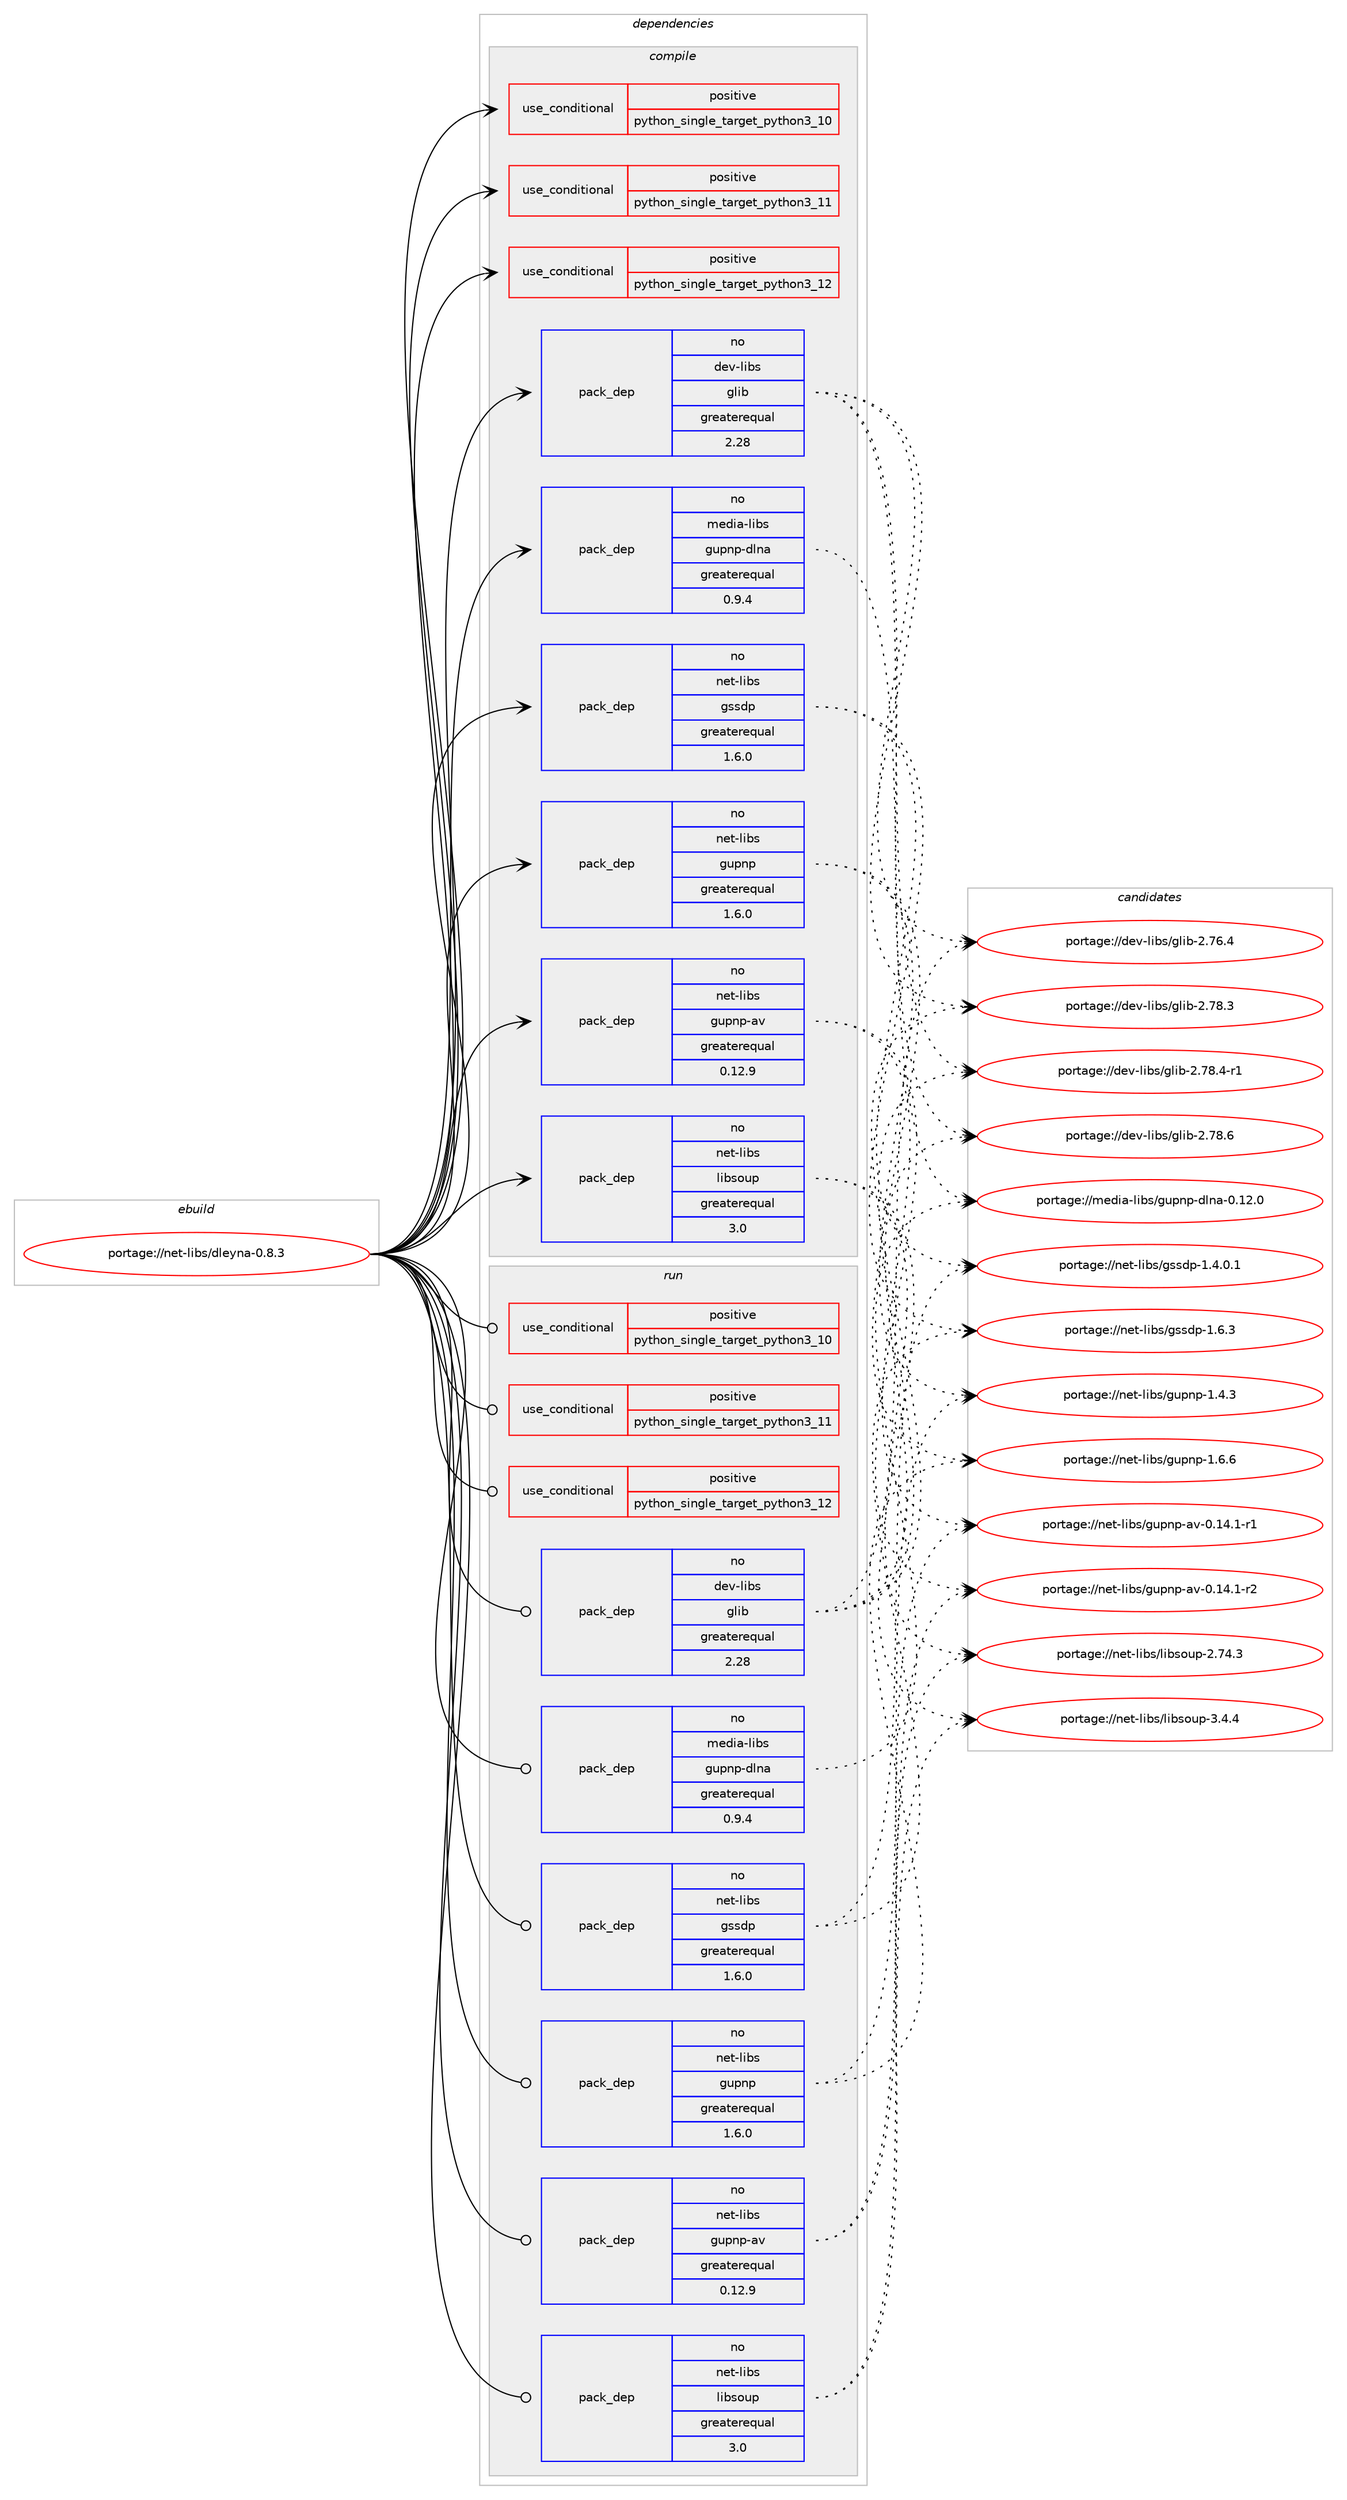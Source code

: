 digraph prolog {

# *************
# Graph options
# *************

newrank=true;
concentrate=true;
compound=true;
graph [rankdir=LR,fontname=Helvetica,fontsize=10,ranksep=1.5];#, ranksep=2.5, nodesep=0.2];
edge  [arrowhead=vee];
node  [fontname=Helvetica,fontsize=10];

# **********
# The ebuild
# **********

subgraph cluster_leftcol {
color=gray;
rank=same;
label=<<i>ebuild</i>>;
id [label="portage://net-libs/dleyna-0.8.3", color=red, width=4, href="../net-libs/dleyna-0.8.3.svg"];
}

# ****************
# The dependencies
# ****************

subgraph cluster_midcol {
color=gray;
label=<<i>dependencies</i>>;
subgraph cluster_compile {
fillcolor="#eeeeee";
style=filled;
label=<<i>compile</i>>;
subgraph cond90863 {
dependency182419 [label=<<TABLE BORDER="0" CELLBORDER="1" CELLSPACING="0" CELLPADDING="4"><TR><TD ROWSPAN="3" CELLPADDING="10">use_conditional</TD></TR><TR><TD>positive</TD></TR><TR><TD>python_single_target_python3_10</TD></TR></TABLE>>, shape=none, color=red];
# *** BEGIN UNKNOWN DEPENDENCY TYPE (TODO) ***
# dependency182419 -> package_dependency(portage://net-libs/dleyna-0.8.3,install,no,dev-lang,python,none,[,,],[slot(3.10)],[])
# *** END UNKNOWN DEPENDENCY TYPE (TODO) ***

}
id:e -> dependency182419:w [weight=20,style="solid",arrowhead="vee"];
subgraph cond90864 {
dependency182420 [label=<<TABLE BORDER="0" CELLBORDER="1" CELLSPACING="0" CELLPADDING="4"><TR><TD ROWSPAN="3" CELLPADDING="10">use_conditional</TD></TR><TR><TD>positive</TD></TR><TR><TD>python_single_target_python3_11</TD></TR></TABLE>>, shape=none, color=red];
# *** BEGIN UNKNOWN DEPENDENCY TYPE (TODO) ***
# dependency182420 -> package_dependency(portage://net-libs/dleyna-0.8.3,install,no,dev-lang,python,none,[,,],[slot(3.11)],[])
# *** END UNKNOWN DEPENDENCY TYPE (TODO) ***

}
id:e -> dependency182420:w [weight=20,style="solid",arrowhead="vee"];
subgraph cond90865 {
dependency182421 [label=<<TABLE BORDER="0" CELLBORDER="1" CELLSPACING="0" CELLPADDING="4"><TR><TD ROWSPAN="3" CELLPADDING="10">use_conditional</TD></TR><TR><TD>positive</TD></TR><TR><TD>python_single_target_python3_12</TD></TR></TABLE>>, shape=none, color=red];
# *** BEGIN UNKNOWN DEPENDENCY TYPE (TODO) ***
# dependency182421 -> package_dependency(portage://net-libs/dleyna-0.8.3,install,no,dev-lang,python,none,[,,],[slot(3.12)],[])
# *** END UNKNOWN DEPENDENCY TYPE (TODO) ***

}
id:e -> dependency182421:w [weight=20,style="solid",arrowhead="vee"];
subgraph pack88967 {
dependency182422 [label=<<TABLE BORDER="0" CELLBORDER="1" CELLSPACING="0" CELLPADDING="4" WIDTH="220"><TR><TD ROWSPAN="6" CELLPADDING="30">pack_dep</TD></TR><TR><TD WIDTH="110">no</TD></TR><TR><TD>dev-libs</TD></TR><TR><TD>glib</TD></TR><TR><TD>greaterequal</TD></TR><TR><TD>2.28</TD></TR></TABLE>>, shape=none, color=blue];
}
id:e -> dependency182422:w [weight=20,style="solid",arrowhead="vee"];
# *** BEGIN UNKNOWN DEPENDENCY TYPE (TODO) ***
# id -> package_dependency(portage://net-libs/dleyna-0.8.3,install,no,dev-libs,libxml2,none,[,,],[],[])
# *** END UNKNOWN DEPENDENCY TYPE (TODO) ***

subgraph pack88968 {
dependency182423 [label=<<TABLE BORDER="0" CELLBORDER="1" CELLSPACING="0" CELLPADDING="4" WIDTH="220"><TR><TD ROWSPAN="6" CELLPADDING="30">pack_dep</TD></TR><TR><TD WIDTH="110">no</TD></TR><TR><TD>media-libs</TD></TR><TR><TD>gupnp-dlna</TD></TR><TR><TD>greaterequal</TD></TR><TR><TD>0.9.4</TD></TR></TABLE>>, shape=none, color=blue];
}
id:e -> dependency182423:w [weight=20,style="solid",arrowhead="vee"];
subgraph pack88969 {
dependency182424 [label=<<TABLE BORDER="0" CELLBORDER="1" CELLSPACING="0" CELLPADDING="4" WIDTH="220"><TR><TD ROWSPAN="6" CELLPADDING="30">pack_dep</TD></TR><TR><TD WIDTH="110">no</TD></TR><TR><TD>net-libs</TD></TR><TR><TD>gssdp</TD></TR><TR><TD>greaterequal</TD></TR><TR><TD>1.6.0</TD></TR></TABLE>>, shape=none, color=blue];
}
id:e -> dependency182424:w [weight=20,style="solid",arrowhead="vee"];
subgraph pack88970 {
dependency182425 [label=<<TABLE BORDER="0" CELLBORDER="1" CELLSPACING="0" CELLPADDING="4" WIDTH="220"><TR><TD ROWSPAN="6" CELLPADDING="30">pack_dep</TD></TR><TR><TD WIDTH="110">no</TD></TR><TR><TD>net-libs</TD></TR><TR><TD>gupnp</TD></TR><TR><TD>greaterequal</TD></TR><TR><TD>1.6.0</TD></TR></TABLE>>, shape=none, color=blue];
}
id:e -> dependency182425:w [weight=20,style="solid",arrowhead="vee"];
subgraph pack88971 {
dependency182426 [label=<<TABLE BORDER="0" CELLBORDER="1" CELLSPACING="0" CELLPADDING="4" WIDTH="220"><TR><TD ROWSPAN="6" CELLPADDING="30">pack_dep</TD></TR><TR><TD WIDTH="110">no</TD></TR><TR><TD>net-libs</TD></TR><TR><TD>gupnp-av</TD></TR><TR><TD>greaterequal</TD></TR><TR><TD>0.12.9</TD></TR></TABLE>>, shape=none, color=blue];
}
id:e -> dependency182426:w [weight=20,style="solid",arrowhead="vee"];
subgraph pack88972 {
dependency182427 [label=<<TABLE BORDER="0" CELLBORDER="1" CELLSPACING="0" CELLPADDING="4" WIDTH="220"><TR><TD ROWSPAN="6" CELLPADDING="30">pack_dep</TD></TR><TR><TD WIDTH="110">no</TD></TR><TR><TD>net-libs</TD></TR><TR><TD>libsoup</TD></TR><TR><TD>greaterequal</TD></TR><TR><TD>3.0</TD></TR></TABLE>>, shape=none, color=blue];
}
id:e -> dependency182427:w [weight=20,style="solid",arrowhead="vee"];
# *** BEGIN UNKNOWN DEPENDENCY TYPE (TODO) ***
# id -> package_dependency(portage://net-libs/dleyna-0.8.3,install,weak,net-libs,dleyna-connector-dbus,none,[,,],[],[])
# *** END UNKNOWN DEPENDENCY TYPE (TODO) ***

# *** BEGIN UNKNOWN DEPENDENCY TYPE (TODO) ***
# id -> package_dependency(portage://net-libs/dleyna-0.8.3,install,weak,net-libs,dleyna-core,none,[,,],[],[])
# *** END UNKNOWN DEPENDENCY TYPE (TODO) ***

# *** BEGIN UNKNOWN DEPENDENCY TYPE (TODO) ***
# id -> package_dependency(portage://net-libs/dleyna-0.8.3,install,weak,net-libs,dleyna-renderer,none,[,,],[],[])
# *** END UNKNOWN DEPENDENCY TYPE (TODO) ***

# *** BEGIN UNKNOWN DEPENDENCY TYPE (TODO) ***
# id -> package_dependency(portage://net-libs/dleyna-0.8.3,install,weak,net-misc,dleyna-server,none,[,,],[],[])
# *** END UNKNOWN DEPENDENCY TYPE (TODO) ***

}
subgraph cluster_compileandrun {
fillcolor="#eeeeee";
style=filled;
label=<<i>compile and run</i>>;
}
subgraph cluster_run {
fillcolor="#eeeeee";
style=filled;
label=<<i>run</i>>;
subgraph cond90866 {
dependency182428 [label=<<TABLE BORDER="0" CELLBORDER="1" CELLSPACING="0" CELLPADDING="4"><TR><TD ROWSPAN="3" CELLPADDING="10">use_conditional</TD></TR><TR><TD>positive</TD></TR><TR><TD>python_single_target_python3_10</TD></TR></TABLE>>, shape=none, color=red];
# *** BEGIN UNKNOWN DEPENDENCY TYPE (TODO) ***
# dependency182428 -> package_dependency(portage://net-libs/dleyna-0.8.3,run,no,dev-lang,python,none,[,,],[slot(3.10)],[])
# *** END UNKNOWN DEPENDENCY TYPE (TODO) ***

}
id:e -> dependency182428:w [weight=20,style="solid",arrowhead="odot"];
subgraph cond90867 {
dependency182429 [label=<<TABLE BORDER="0" CELLBORDER="1" CELLSPACING="0" CELLPADDING="4"><TR><TD ROWSPAN="3" CELLPADDING="10">use_conditional</TD></TR><TR><TD>positive</TD></TR><TR><TD>python_single_target_python3_11</TD></TR></TABLE>>, shape=none, color=red];
# *** BEGIN UNKNOWN DEPENDENCY TYPE (TODO) ***
# dependency182429 -> package_dependency(portage://net-libs/dleyna-0.8.3,run,no,dev-lang,python,none,[,,],[slot(3.11)],[])
# *** END UNKNOWN DEPENDENCY TYPE (TODO) ***

}
id:e -> dependency182429:w [weight=20,style="solid",arrowhead="odot"];
subgraph cond90868 {
dependency182430 [label=<<TABLE BORDER="0" CELLBORDER="1" CELLSPACING="0" CELLPADDING="4"><TR><TD ROWSPAN="3" CELLPADDING="10">use_conditional</TD></TR><TR><TD>positive</TD></TR><TR><TD>python_single_target_python3_12</TD></TR></TABLE>>, shape=none, color=red];
# *** BEGIN UNKNOWN DEPENDENCY TYPE (TODO) ***
# dependency182430 -> package_dependency(portage://net-libs/dleyna-0.8.3,run,no,dev-lang,python,none,[,,],[slot(3.12)],[])
# *** END UNKNOWN DEPENDENCY TYPE (TODO) ***

}
id:e -> dependency182430:w [weight=20,style="solid",arrowhead="odot"];
subgraph pack88973 {
dependency182431 [label=<<TABLE BORDER="0" CELLBORDER="1" CELLSPACING="0" CELLPADDING="4" WIDTH="220"><TR><TD ROWSPAN="6" CELLPADDING="30">pack_dep</TD></TR><TR><TD WIDTH="110">no</TD></TR><TR><TD>dev-libs</TD></TR><TR><TD>glib</TD></TR><TR><TD>greaterequal</TD></TR><TR><TD>2.28</TD></TR></TABLE>>, shape=none, color=blue];
}
id:e -> dependency182431:w [weight=20,style="solid",arrowhead="odot"];
# *** BEGIN UNKNOWN DEPENDENCY TYPE (TODO) ***
# id -> package_dependency(portage://net-libs/dleyna-0.8.3,run,no,dev-libs,libxml2,none,[,,],[],[])
# *** END UNKNOWN DEPENDENCY TYPE (TODO) ***

subgraph pack88974 {
dependency182432 [label=<<TABLE BORDER="0" CELLBORDER="1" CELLSPACING="0" CELLPADDING="4" WIDTH="220"><TR><TD ROWSPAN="6" CELLPADDING="30">pack_dep</TD></TR><TR><TD WIDTH="110">no</TD></TR><TR><TD>media-libs</TD></TR><TR><TD>gupnp-dlna</TD></TR><TR><TD>greaterequal</TD></TR><TR><TD>0.9.4</TD></TR></TABLE>>, shape=none, color=blue];
}
id:e -> dependency182432:w [weight=20,style="solid",arrowhead="odot"];
subgraph pack88975 {
dependency182433 [label=<<TABLE BORDER="0" CELLBORDER="1" CELLSPACING="0" CELLPADDING="4" WIDTH="220"><TR><TD ROWSPAN="6" CELLPADDING="30">pack_dep</TD></TR><TR><TD WIDTH="110">no</TD></TR><TR><TD>net-libs</TD></TR><TR><TD>gssdp</TD></TR><TR><TD>greaterequal</TD></TR><TR><TD>1.6.0</TD></TR></TABLE>>, shape=none, color=blue];
}
id:e -> dependency182433:w [weight=20,style="solid",arrowhead="odot"];
subgraph pack88976 {
dependency182434 [label=<<TABLE BORDER="0" CELLBORDER="1" CELLSPACING="0" CELLPADDING="4" WIDTH="220"><TR><TD ROWSPAN="6" CELLPADDING="30">pack_dep</TD></TR><TR><TD WIDTH="110">no</TD></TR><TR><TD>net-libs</TD></TR><TR><TD>gupnp</TD></TR><TR><TD>greaterequal</TD></TR><TR><TD>1.6.0</TD></TR></TABLE>>, shape=none, color=blue];
}
id:e -> dependency182434:w [weight=20,style="solid",arrowhead="odot"];
subgraph pack88977 {
dependency182435 [label=<<TABLE BORDER="0" CELLBORDER="1" CELLSPACING="0" CELLPADDING="4" WIDTH="220"><TR><TD ROWSPAN="6" CELLPADDING="30">pack_dep</TD></TR><TR><TD WIDTH="110">no</TD></TR><TR><TD>net-libs</TD></TR><TR><TD>gupnp-av</TD></TR><TR><TD>greaterequal</TD></TR><TR><TD>0.12.9</TD></TR></TABLE>>, shape=none, color=blue];
}
id:e -> dependency182435:w [weight=20,style="solid",arrowhead="odot"];
subgraph pack88978 {
dependency182436 [label=<<TABLE BORDER="0" CELLBORDER="1" CELLSPACING="0" CELLPADDING="4" WIDTH="220"><TR><TD ROWSPAN="6" CELLPADDING="30">pack_dep</TD></TR><TR><TD WIDTH="110">no</TD></TR><TR><TD>net-libs</TD></TR><TR><TD>libsoup</TD></TR><TR><TD>greaterequal</TD></TR><TR><TD>3.0</TD></TR></TABLE>>, shape=none, color=blue];
}
id:e -> dependency182436:w [weight=20,style="solid",arrowhead="odot"];
# *** BEGIN UNKNOWN DEPENDENCY TYPE (TODO) ***
# id -> package_dependency(portage://net-libs/dleyna-0.8.3,run,weak,net-libs,dleyna-connector-dbus,none,[,,],[],[])
# *** END UNKNOWN DEPENDENCY TYPE (TODO) ***

# *** BEGIN UNKNOWN DEPENDENCY TYPE (TODO) ***
# id -> package_dependency(portage://net-libs/dleyna-0.8.3,run,weak,net-libs,dleyna-core,none,[,,],[],[])
# *** END UNKNOWN DEPENDENCY TYPE (TODO) ***

# *** BEGIN UNKNOWN DEPENDENCY TYPE (TODO) ***
# id -> package_dependency(portage://net-libs/dleyna-0.8.3,run,weak,net-libs,dleyna-renderer,none,[,,],[],[])
# *** END UNKNOWN DEPENDENCY TYPE (TODO) ***

# *** BEGIN UNKNOWN DEPENDENCY TYPE (TODO) ***
# id -> package_dependency(portage://net-libs/dleyna-0.8.3,run,weak,net-misc,dleyna-server,none,[,,],[],[])
# *** END UNKNOWN DEPENDENCY TYPE (TODO) ***

}
}

# **************
# The candidates
# **************

subgraph cluster_choices {
rank=same;
color=gray;
label=<<i>candidates</i>>;

subgraph choice88967 {
color=black;
nodesep=1;
choice1001011184510810598115471031081059845504655544652 [label="portage://dev-libs/glib-2.76.4", color=red, width=4,href="../dev-libs/glib-2.76.4.svg"];
choice1001011184510810598115471031081059845504655564651 [label="portage://dev-libs/glib-2.78.3", color=red, width=4,href="../dev-libs/glib-2.78.3.svg"];
choice10010111845108105981154710310810598455046555646524511449 [label="portage://dev-libs/glib-2.78.4-r1", color=red, width=4,href="../dev-libs/glib-2.78.4-r1.svg"];
choice1001011184510810598115471031081059845504655564654 [label="portage://dev-libs/glib-2.78.6", color=red, width=4,href="../dev-libs/glib-2.78.6.svg"];
dependency182422:e -> choice1001011184510810598115471031081059845504655544652:w [style=dotted,weight="100"];
dependency182422:e -> choice1001011184510810598115471031081059845504655564651:w [style=dotted,weight="100"];
dependency182422:e -> choice10010111845108105981154710310810598455046555646524511449:w [style=dotted,weight="100"];
dependency182422:e -> choice1001011184510810598115471031081059845504655564654:w [style=dotted,weight="100"];
}
subgraph choice88968 {
color=black;
nodesep=1;
choice10910110010597451081059811547103117112110112451001081109745484649504648 [label="portage://media-libs/gupnp-dlna-0.12.0", color=red, width=4,href="../media-libs/gupnp-dlna-0.12.0.svg"];
dependency182423:e -> choice10910110010597451081059811547103117112110112451001081109745484649504648:w [style=dotted,weight="100"];
}
subgraph choice88969 {
color=black;
nodesep=1;
choice1101011164510810598115471031151151001124549465246484649 [label="portage://net-libs/gssdp-1.4.0.1", color=red, width=4,href="../net-libs/gssdp-1.4.0.1.svg"];
choice110101116451081059811547103115115100112454946544651 [label="portage://net-libs/gssdp-1.6.3", color=red, width=4,href="../net-libs/gssdp-1.6.3.svg"];
dependency182424:e -> choice1101011164510810598115471031151151001124549465246484649:w [style=dotted,weight="100"];
dependency182424:e -> choice110101116451081059811547103115115100112454946544651:w [style=dotted,weight="100"];
}
subgraph choice88970 {
color=black;
nodesep=1;
choice110101116451081059811547103117112110112454946524651 [label="portage://net-libs/gupnp-1.4.3", color=red, width=4,href="../net-libs/gupnp-1.4.3.svg"];
choice110101116451081059811547103117112110112454946544654 [label="portage://net-libs/gupnp-1.6.6", color=red, width=4,href="../net-libs/gupnp-1.6.6.svg"];
dependency182425:e -> choice110101116451081059811547103117112110112454946524651:w [style=dotted,weight="100"];
dependency182425:e -> choice110101116451081059811547103117112110112454946544654:w [style=dotted,weight="100"];
}
subgraph choice88971 {
color=black;
nodesep=1;
choice1101011164510810598115471031171121101124597118454846495246494511449 [label="portage://net-libs/gupnp-av-0.14.1-r1", color=red, width=4,href="../net-libs/gupnp-av-0.14.1-r1.svg"];
choice1101011164510810598115471031171121101124597118454846495246494511450 [label="portage://net-libs/gupnp-av-0.14.1-r2", color=red, width=4,href="../net-libs/gupnp-av-0.14.1-r2.svg"];
dependency182426:e -> choice1101011164510810598115471031171121101124597118454846495246494511449:w [style=dotted,weight="100"];
dependency182426:e -> choice1101011164510810598115471031171121101124597118454846495246494511450:w [style=dotted,weight="100"];
}
subgraph choice88972 {
color=black;
nodesep=1;
choice1101011164510810598115471081059811511111711245504655524651 [label="portage://net-libs/libsoup-2.74.3", color=red, width=4,href="../net-libs/libsoup-2.74.3.svg"];
choice11010111645108105981154710810598115111117112455146524652 [label="portage://net-libs/libsoup-3.4.4", color=red, width=4,href="../net-libs/libsoup-3.4.4.svg"];
dependency182427:e -> choice1101011164510810598115471081059811511111711245504655524651:w [style=dotted,weight="100"];
dependency182427:e -> choice11010111645108105981154710810598115111117112455146524652:w [style=dotted,weight="100"];
}
subgraph choice88973 {
color=black;
nodesep=1;
choice1001011184510810598115471031081059845504655544652 [label="portage://dev-libs/glib-2.76.4", color=red, width=4,href="../dev-libs/glib-2.76.4.svg"];
choice1001011184510810598115471031081059845504655564651 [label="portage://dev-libs/glib-2.78.3", color=red, width=4,href="../dev-libs/glib-2.78.3.svg"];
choice10010111845108105981154710310810598455046555646524511449 [label="portage://dev-libs/glib-2.78.4-r1", color=red, width=4,href="../dev-libs/glib-2.78.4-r1.svg"];
choice1001011184510810598115471031081059845504655564654 [label="portage://dev-libs/glib-2.78.6", color=red, width=4,href="../dev-libs/glib-2.78.6.svg"];
dependency182431:e -> choice1001011184510810598115471031081059845504655544652:w [style=dotted,weight="100"];
dependency182431:e -> choice1001011184510810598115471031081059845504655564651:w [style=dotted,weight="100"];
dependency182431:e -> choice10010111845108105981154710310810598455046555646524511449:w [style=dotted,weight="100"];
dependency182431:e -> choice1001011184510810598115471031081059845504655564654:w [style=dotted,weight="100"];
}
subgraph choice88974 {
color=black;
nodesep=1;
choice10910110010597451081059811547103117112110112451001081109745484649504648 [label="portage://media-libs/gupnp-dlna-0.12.0", color=red, width=4,href="../media-libs/gupnp-dlna-0.12.0.svg"];
dependency182432:e -> choice10910110010597451081059811547103117112110112451001081109745484649504648:w [style=dotted,weight="100"];
}
subgraph choice88975 {
color=black;
nodesep=1;
choice1101011164510810598115471031151151001124549465246484649 [label="portage://net-libs/gssdp-1.4.0.1", color=red, width=4,href="../net-libs/gssdp-1.4.0.1.svg"];
choice110101116451081059811547103115115100112454946544651 [label="portage://net-libs/gssdp-1.6.3", color=red, width=4,href="../net-libs/gssdp-1.6.3.svg"];
dependency182433:e -> choice1101011164510810598115471031151151001124549465246484649:w [style=dotted,weight="100"];
dependency182433:e -> choice110101116451081059811547103115115100112454946544651:w [style=dotted,weight="100"];
}
subgraph choice88976 {
color=black;
nodesep=1;
choice110101116451081059811547103117112110112454946524651 [label="portage://net-libs/gupnp-1.4.3", color=red, width=4,href="../net-libs/gupnp-1.4.3.svg"];
choice110101116451081059811547103117112110112454946544654 [label="portage://net-libs/gupnp-1.6.6", color=red, width=4,href="../net-libs/gupnp-1.6.6.svg"];
dependency182434:e -> choice110101116451081059811547103117112110112454946524651:w [style=dotted,weight="100"];
dependency182434:e -> choice110101116451081059811547103117112110112454946544654:w [style=dotted,weight="100"];
}
subgraph choice88977 {
color=black;
nodesep=1;
choice1101011164510810598115471031171121101124597118454846495246494511449 [label="portage://net-libs/gupnp-av-0.14.1-r1", color=red, width=4,href="../net-libs/gupnp-av-0.14.1-r1.svg"];
choice1101011164510810598115471031171121101124597118454846495246494511450 [label="portage://net-libs/gupnp-av-0.14.1-r2", color=red, width=4,href="../net-libs/gupnp-av-0.14.1-r2.svg"];
dependency182435:e -> choice1101011164510810598115471031171121101124597118454846495246494511449:w [style=dotted,weight="100"];
dependency182435:e -> choice1101011164510810598115471031171121101124597118454846495246494511450:w [style=dotted,weight="100"];
}
subgraph choice88978 {
color=black;
nodesep=1;
choice1101011164510810598115471081059811511111711245504655524651 [label="portage://net-libs/libsoup-2.74.3", color=red, width=4,href="../net-libs/libsoup-2.74.3.svg"];
choice11010111645108105981154710810598115111117112455146524652 [label="portage://net-libs/libsoup-3.4.4", color=red, width=4,href="../net-libs/libsoup-3.4.4.svg"];
dependency182436:e -> choice1101011164510810598115471081059811511111711245504655524651:w [style=dotted,weight="100"];
dependency182436:e -> choice11010111645108105981154710810598115111117112455146524652:w [style=dotted,weight="100"];
}
}

}
